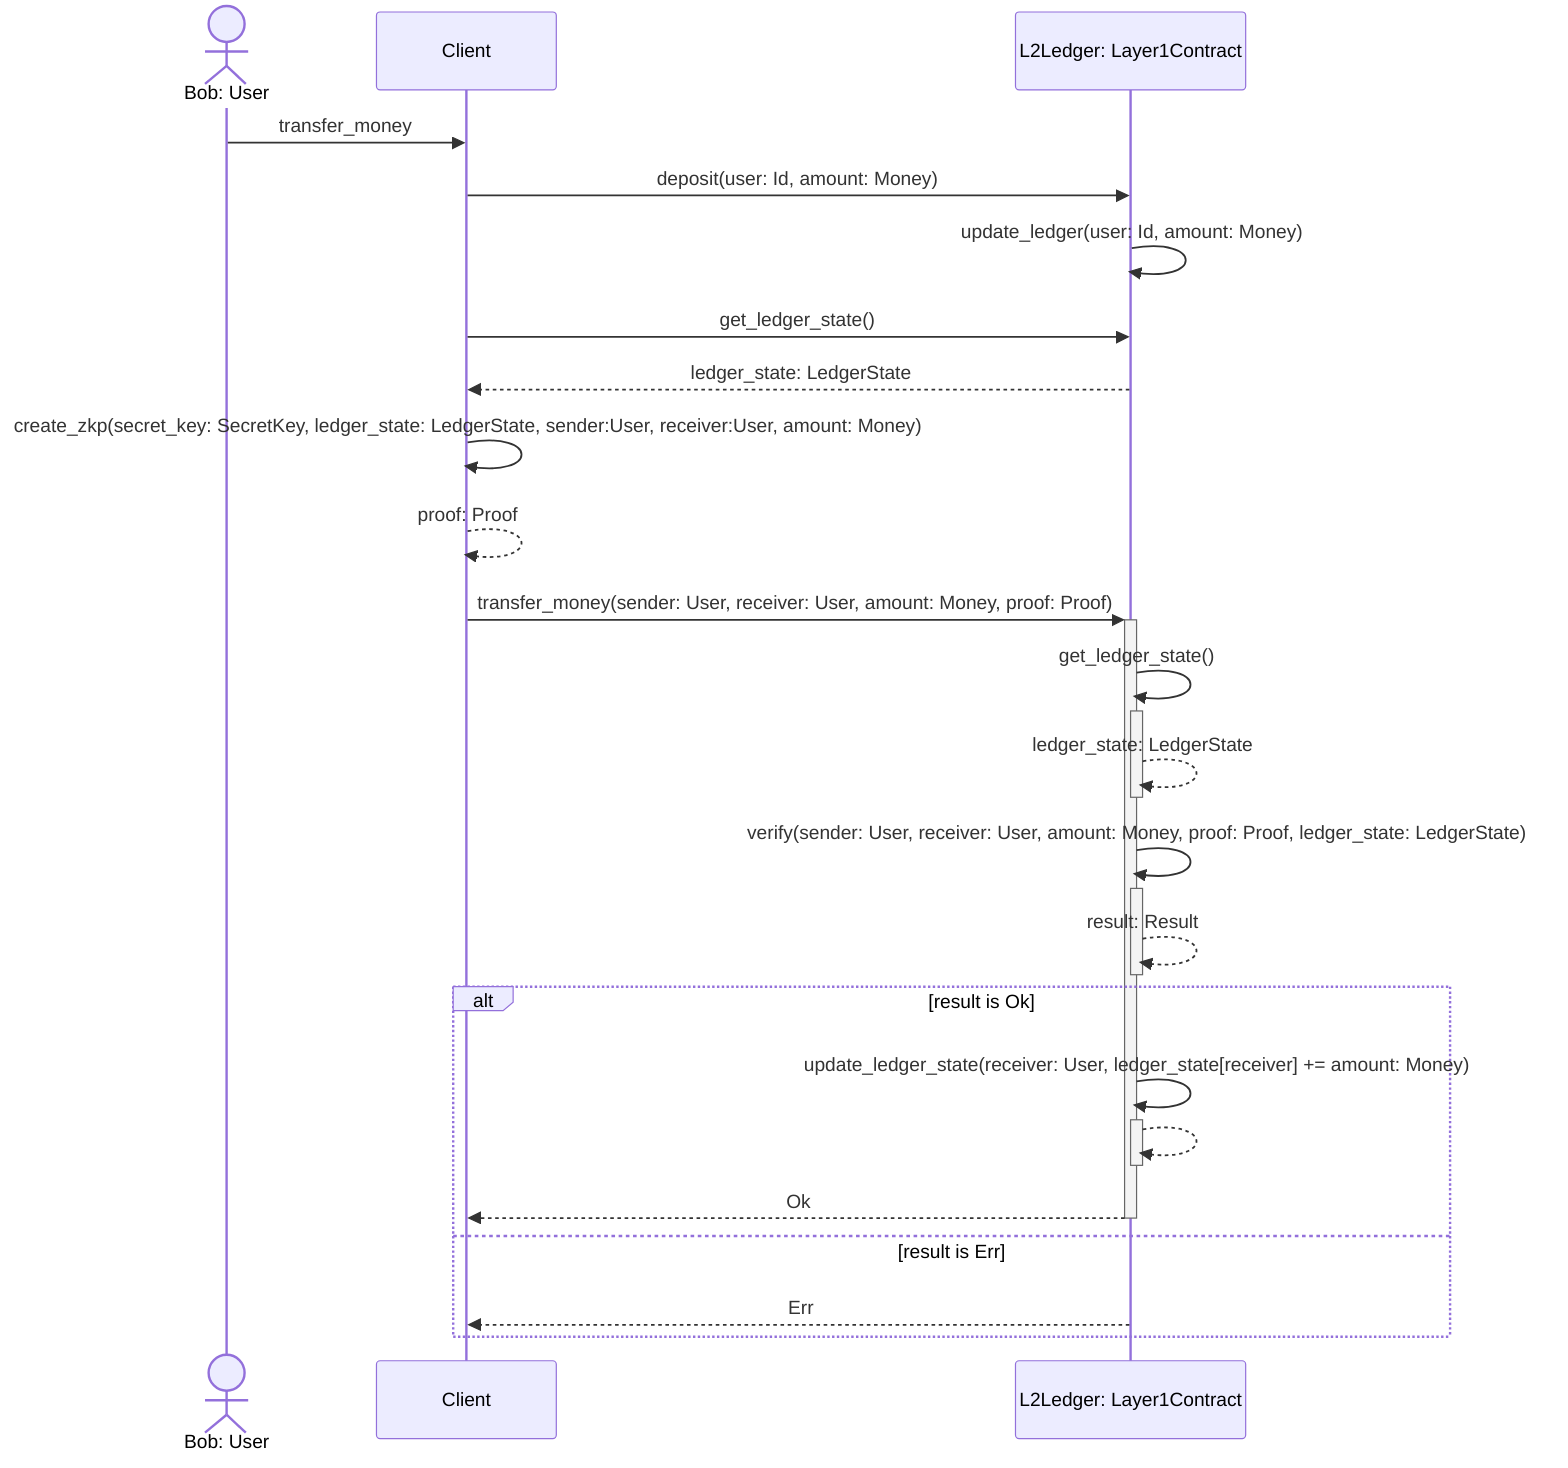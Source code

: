 sequenceDiagram
    actor Bob as Bob: User
    participant Client
    participant L2Ledger as L2Ledger: Layer1Contract
    Bob->>Client: transfer_money
    Client->>L2Ledger: deposit(user: Id, amount: Money)
    L2Ledger->>L2Ledger: update_ledger(user: Id, amount: Money)
    Client->>L2Ledger: get_ledger_state()
    L2Ledger-->>Client: ledger_state: LedgerState
    Client->>Client: create_zkp(secret_key: SecretKey, ledger_state: LedgerState, sender:User, receiver:User, amount: Money)
    Client-->>Client: proof: Proof
    Client->>+L2Ledger: transfer_money(sender: User, receiver: User, amount: Money, proof: Proof)
    L2Ledger->>+L2Ledger: get_ledger_state()
    L2Ledger-->>-L2Ledger: ledger_state: LedgerState
    L2Ledger->>+L2Ledger: verify(sender: User, receiver: User, amount: Money, proof: Proof, ledger_state: LedgerState)
    L2Ledger-->>-L2Ledger: result: Result
    alt result is Ok
    L2Ledger->>+L2Ledger: update_ledger_state(receiver: User, ledger_state[receiver] += amount: Money)
    L2Ledger-->>-L2Ledger: 
    L2Ledger-->>-Client: Ok
    else result is Err
    L2Ledger-->>Client: Err
    end